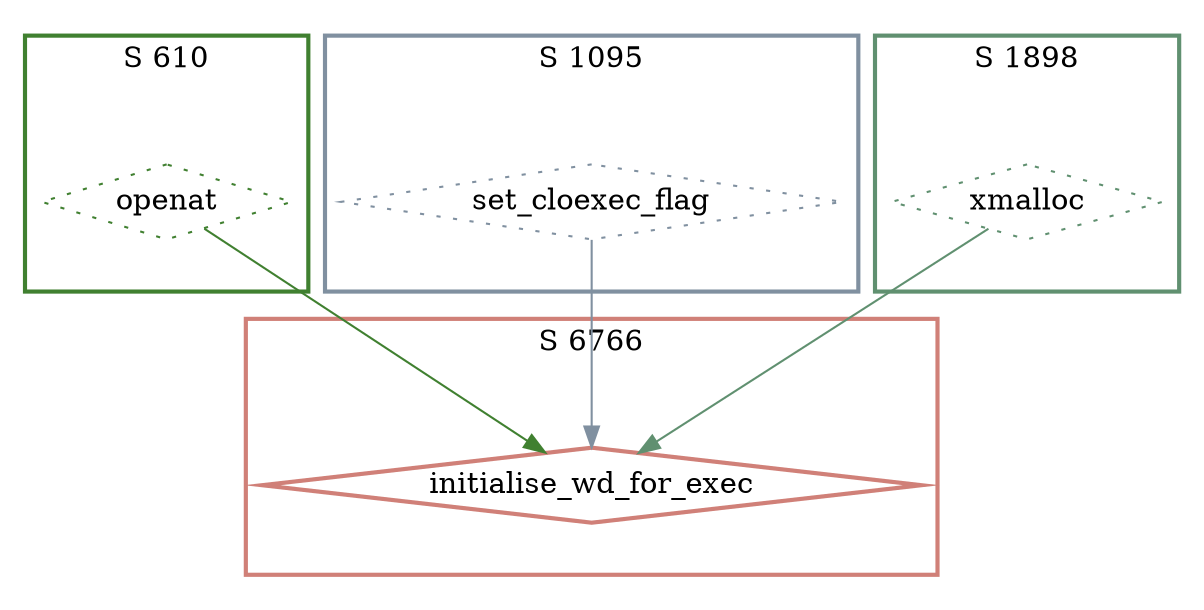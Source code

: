 digraph G {
  ratio=0.500000;
  "UV openat (610)" [shape=diamond, label="openat", color="#408030",
                     style=dotted];
  "UV set_cloexec_flag (1095)" [shape=diamond, label="set_cloexec_flag",
                                color="#8090A0", style=dotted];
  "UV xmalloc (1898)" [shape=diamond, label="xmalloc", color="#609070",
                       style=dotted];
  "UV initialise_wd_for_exec (6766)" [shape=diamond,
                                      label="initialise_wd_for_exec",
                                      color="#D08078", style=bold];
  
  subgraph cluster_6766 { label="S 6766";
    color="#D08078";
    style=bold;
    "UV initialise_wd_for_exec (6766)"; };
  subgraph cluster_1898 { label="S 1898";
    color="#609070";
    style=bold;
    "UV xmalloc (1898)"; };
  subgraph cluster_1095 { label="S 1095";
    color="#8090A0";
    style=bold;
    "UV set_cloexec_flag (1095)"; };
  subgraph cluster_610 { label="S 610";
    color="#408030";
    style=bold;
    "UV openat (610)"; };
  
  "UV openat (610)" -> "UV initialise_wd_for_exec (6766)" [color="#408030"];
  "UV set_cloexec_flag (1095)" -> "UV initialise_wd_for_exec (6766)" [
  color="#8090A0"];
  "UV xmalloc (1898)" -> "UV initialise_wd_for_exec (6766)" [color="#609070"];
  
  }